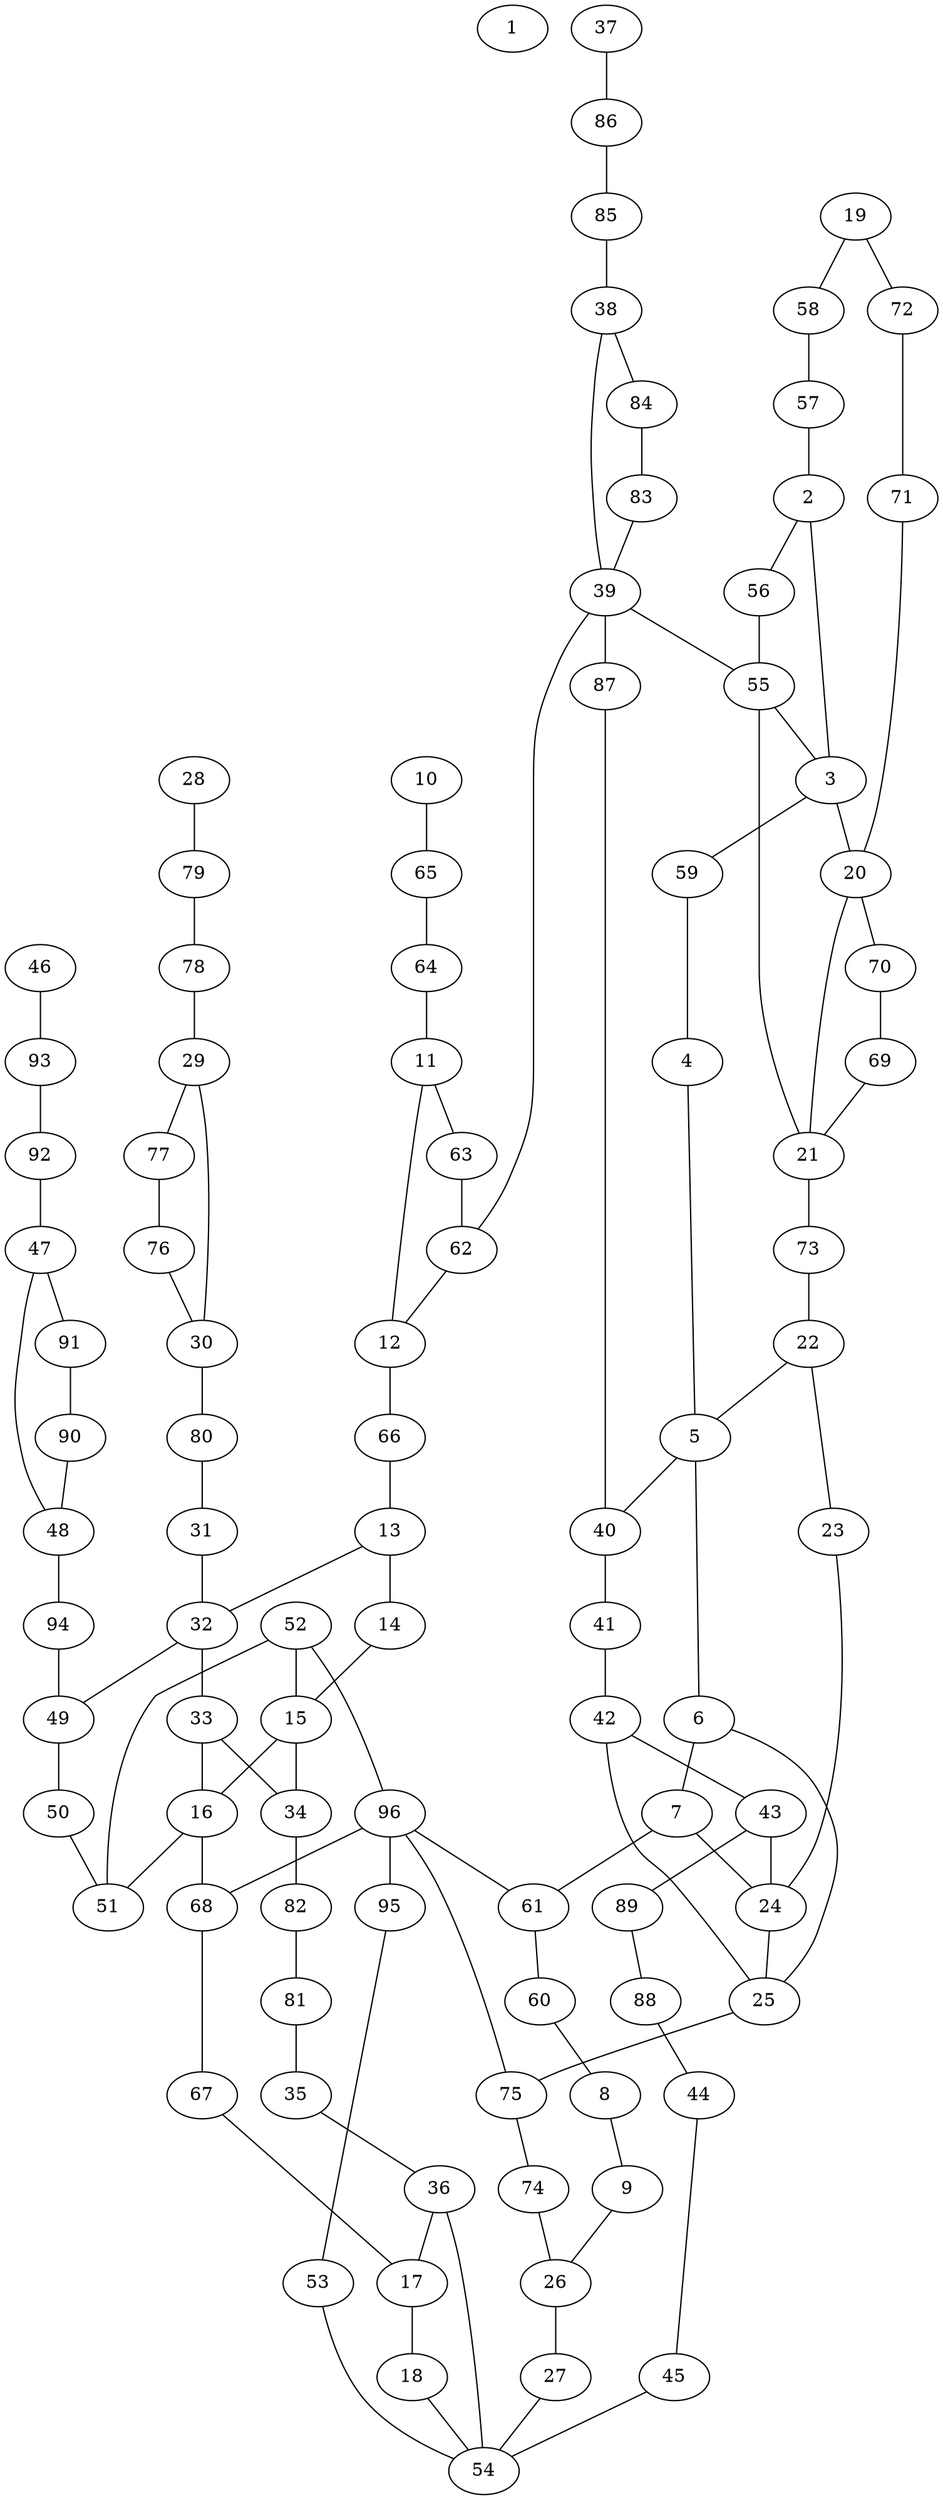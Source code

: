 graph pdb1jdi {
	1	 [aaLength=18,
		sequence=LEDLKRQVLEANLALPKH,
		type=0];
	2	 [aaLength=5,
		sequence=TADDM,
		type=0];
	56	 [aaLength=4,
		sequence=VVVS,
		type=1];
	2 -- 56	 [distance0="0.0",
		frequency=1,
		type0=5];
	3	 [aaLength=12,
		sequence=DTPTHRLLYQAF,
		type=0];
	3 -- 2	 [distance0="25.42903",
		frequency=1,
		type0=2];
	20	 [aaLength=5,
		sequence=TADDM,
		type=0];
	3 -- 20	 [distance0="25.63404",
		frequency=1,
		type0=3];
	59	 [aaLength=4,
		sequence=GIVH,
		type=1];
	3 -- 59	 [distance0="4.0",
		frequency=1,
		type0=4];
	4	 [aaLength=11,
		sequence=SRHATIWAQAG,
		type=0];
	5	 [aaLength=6,
		sequence=GTTHAD,
		type=0];
	4 -- 5	 [distance0="6.0",
		frequency=1,
		type0=4];
	6	 [aaLength=7,
		sequence=TDAEING,
		type=0];
	5 -- 6	 [distance0="12.0",
		frequency=1,
		type0=4];
	40	 [aaLength=11,
		sequence=SRHATIWAQAG,
		type=0];
	5 -- 40	 [distance0="19.1546",
		frequency=1,
		type0=3];
	7	 [aaLength=17,
		sequence=EYEWETGNVIVETFEKQ,
		type=0];
	6 -- 7	 [distance0="11.29688",
		distance1="0.0",
		frequency=2,
		type0=1,
		type1=5];
	25	 [aaLength=17,
		sequence=EYEWETGNVIVETFEKQ,
		type=0];
	6 -- 25	 [distance0="20.59169",
		frequency=1,
		type0=3];
	24	 [aaLength=7,
		sequence=TDAEING,
		type=0];
	7 -- 24	 [distance0="8.530514",
		frequency=1,
		type0=1];
	61	 [aaLength=4,
		sequence=GVLV,
		type=1];
	7 -- 61	 [distance0="8.0",
		frequency=1,
		type0=4];
	8	 [aaLength=26,
		sequence=NAEDAVHNAIVLEEVAYMGIFCRQLA,
		type=0];
	9	 [aaLength=12,
		sequence=QQTLLNKHYLRK,
		type=0];
	8 -- 9	 [distance0="6.0",
		frequency=1,
		type0=4];
	26	 [aaLength=26,
		sequence=NAEDAVHNAIVLEEVAYMGIFCRQLA,
		type=0];
	9 -- 26	 [distance0="36.45052",
		frequency=1,
		type0=3];
	10	 [aaLength=18,
		sequence=LEDLKRQVLEANLALPKH,
		type=0];
	65	 [aaLength=6,
		sequence=NVSAVD,
		type=1];
	10 -- 65	 [distance0="8.0",
		frequency=1,
		type0=4];
	11	 [aaLength=5,
		sequence=TADDM,
		type=0];
	12	 [aaLength=12,
		sequence=DTPTHRLLYQAF,
		type=0];
	11 -- 12	 [distance0="25.38547",
		frequency=1,
		type0=3];
	63	 [aaLength=4,
		sequence=VVVS,
		type=1];
	11 -- 63	 [distance0="0.0",
		frequency=1,
		type0=5];
	66	 [aaLength=4,
		sequence=GIVH,
		type=1];
	12 -- 66	 [distance0="4.0",
		frequency=1,
		type0=4];
	13	 [aaLength=10,
		sequence=SRHATIWAQA,
		type=0];
	14	 [aaLength=6,
		sequence=GTTHAD,
		type=0];
	13 -- 14	 [distance0="7.0",
		frequency=1,
		type0=4];
	32	 [aaLength=6,
		sequence=GTTHAD,
		type=0];
	13 -- 32	 [distance0="20.93868",
		frequency=1,
		type0=3];
	15	 [aaLength=7,
		sequence=TDAEING,
		type=0];
	14 -- 15	 [distance0="12.0",
		frequency=1,
		type0=4];
	16	 [aaLength=17,
		sequence=EYEWETGNVIVETFEKQ,
		type=0];
	15 -- 16	 [distance0="11.2859",
		distance1="0.0",
		frequency=2,
		type0=3,
		type1=5];
	34	 [aaLength=17,
		sequence=EYEWETGNVIVETFEKQ,
		type=0];
	15 -- 34	 [distance0="10.30677",
		frequency=1,
		type0=1];
	51	 [aaLength=7,
		sequence=TDAEING,
		type=0];
	16 -- 51	 [distance0="8.096307",
		frequency=1,
		type0=1];
	68	 [aaLength=4,
		sequence=GVLV,
		type=1];
	16 -- 68	 [distance0="8.0",
		frequency=1,
		type0=4];
	17	 [aaLength=26,
		sequence=NAEDAVHNAIVLEEVAYMGIFCRQLA,
		type=0];
	18	 [aaLength=12,
		sequence=QQTLLNKHYLRK,
		type=0];
	17 -- 18	 [distance0="6.0",
		frequency=1,
		type0=4];
	54	 [aaLength=12,
		sequence=QQTLLNKHYLRK,
		type=0];
	18 -- 54	 [distance0="9.218932",
		frequency=1,
		type0=1];
	19	 [aaLength=18,
		sequence=LEDLKRQVLEANLALPKH,
		type=0];
	58	 [aaLength=6,
		sequence=NVSAVD,
		type=1];
	19 -- 58	 [distance0="40.66965",
		frequency=1,
		type0=3];
	72	 [aaLength=6,
		sequence=NVSAVD,
		type=1];
	19 -- 72	 [distance0="8.0",
		frequency=1,
		type0=4];
	21	 [aaLength=12,
		sequence=DTPTHRLLYQAF,
		type=0];
	20 -- 21	 [distance0="25.45336",
		frequency=1,
		type0=3];
	70	 [aaLength=4,
		sequence=VVVS,
		type=1];
	20 -- 70	 [distance0="0.0",
		frequency=1,
		type0=5];
	55	 [aaLength=3,
		sequence=VVE,
		type=1];
	21 -- 55	 [distance0="22.64868",
		frequency=1,
		type0=3];
	73	 [aaLength=4,
		sequence=GIVH,
		type=1];
	21 -- 73	 [distance0="4.0",
		frequency=1,
		type0=4];
	22	 [aaLength=10,
		sequence=SRHATIWAQA,
		type=0];
	22 -- 5	 [distance0="21.94099",
		frequency=1,
		type0=3];
	23	 [aaLength=6,
		sequence=GTTHAD,
		type=0];
	22 -- 23	 [distance0="7.0",
		frequency=1,
		type0=4];
	23 -- 24	 [distance0="12.0",
		frequency=1,
		type0=4];
	24 -- 25	 [distance0="11.27219",
		distance1="0.0",
		frequency=2,
		type0=2,
		type1=5];
	75	 [aaLength=4,
		sequence=GVLV,
		type=1];
	25 -- 75	 [distance0="8.0",
		frequency=1,
		type0=4];
	27	 [aaLength=12,
		sequence=QQTLLNKHYLRK,
		type=0];
	26 -- 27	 [distance0="6.0",
		frequency=1,
		type0=4];
	27 -- 54	 [distance0="31.90442",
		frequency=1,
		type0=3];
	28	 [aaLength=18,
		sequence=LEDLKRQVLEANLALPKH,
		type=0];
	79	 [aaLength=6,
		sequence=NVSAVD,
		type=1];
	28 -- 79	 [distance0="8.0",
		frequency=1,
		type0=4];
	29	 [aaLength=5,
		sequence=TADDM,
		type=0];
	30	 [aaLength=12,
		sequence=DTPTHRLLYQAF,
		type=0];
	29 -- 30	 [distance0="25.4293",
		frequency=1,
		type0=3];
	77	 [aaLength=4,
		sequence=VVVS,
		type=1];
	29 -- 77	 [distance0="0.0",
		frequency=1,
		type0=5];
	80	 [aaLength=4,
		sequence=GIVH,
		type=1];
	30 -- 80	 [distance0="4.0",
		frequency=1,
		type0=4];
	31	 [aaLength=11,
		sequence=SRHATIWAQAG,
		type=0];
	31 -- 32	 [distance0="6.0",
		frequency=1,
		type0=4];
	33	 [aaLength=7,
		sequence=TDAEING,
		type=0];
	32 -- 33	 [distance0="12.0",
		frequency=1,
		type0=4];
	49	 [aaLength=10,
		sequence=SRHATIWAQA,
		type=0];
	32 -- 49	 [distance0="18.7484",
		frequency=1,
		type0=3];
	33 -- 16	 [distance0="23.75561",
		frequency=1,
		type0=3];
	33 -- 34	 [distance0="11.3074",
		distance1="0.0",
		frequency=2,
		type0=1,
		type1=5];
	82	 [aaLength=4,
		sequence=GVLV,
		type=1];
	34 -- 82	 [distance0="8.0",
		frequency=1,
		type0=4];
	35	 [aaLength=26,
		sequence=NAEDAVHNAIVLEEVAYMGIFCRQLA,
		type=0];
	36	 [aaLength=12,
		sequence=QQTLLNKHYLRK,
		type=0];
	35 -- 36	 [distance0="6.0",
		frequency=1,
		type0=4];
	36 -- 17	 [distance0="36.28897",
		frequency=1,
		type0=3];
	36 -- 54	 [distance0="22.48944",
		frequency=1,
		type0=2];
	37	 [aaLength=18,
		sequence=LEDLKRQVLEANLALPKH,
		type=0];
	86	 [aaLength=6,
		sequence=NVSAVD,
		type=1];
	37 -- 86	 [distance0="8.0",
		frequency=1,
		type0=4];
	38	 [aaLength=5,
		sequence=TADDM,
		type=0];
	39	 [aaLength=12,
		sequence=DTPTHRLLYQAF,
		type=0];
	38 -- 39	 [distance0="25.43969",
		frequency=1,
		type0=3];
	84	 [aaLength=4,
		sequence=VVVS,
		type=1];
	38 -- 84	 [distance0="0.0",
		frequency=1,
		type0=5];
	39 -- 55	 [distance0="25.07102",
		frequency=1,
		type0=2];
	62	 [aaLength=3,
		sequence=VVE,
		type=1];
	39 -- 62	 [distance0="25.07102",
		frequency=1,
		type0=3];
	87	 [aaLength=4,
		sequence=GIVH,
		type=1];
	39 -- 87	 [distance0="4.0",
		frequency=1,
		type0=4];
	41	 [aaLength=6,
		sequence=GTTHAD,
		type=0];
	40 -- 41	 [distance0="6.0",
		frequency=1,
		type0=4];
	42	 [aaLength=7,
		sequence=TDAEING,
		type=0];
	41 -- 42	 [distance0="12.0",
		frequency=1,
		type0=4];
	42 -- 25	 [distance0="11.47839",
		frequency=1,
		type0=2];
	43	 [aaLength=17,
		sequence=EYEWETGNVIVETFEKQ,
		type=0];
	42 -- 43	 [distance0="11.28762",
		distance1="0.0",
		frequency=2,
		type0=1,
		type1=5];
	43 -- 24	 [distance0="25.28388",
		frequency=1,
		type0=3];
	89	 [aaLength=4,
		sequence=GVLV,
		type=1];
	43 -- 89	 [distance0="8.0",
		frequency=1,
		type0=4];
	44	 [aaLength=26,
		sequence=NAEDAVHNAIVLEEVAYMGIFCRQLA,
		type=0];
	45	 [aaLength=12,
		sequence=QQTLLNKHYLRK,
		type=0];
	44 -- 45	 [distance0="6.0",
		frequency=1,
		type0=4];
	45 -- 54	 [distance0="17.85355",
		frequency=1,
		type0=2];
	46	 [aaLength=18,
		sequence=LEDLKRQVLEANLALPKH,
		type=0];
	93	 [aaLength=6,
		sequence=NVSAVD,
		type=1];
	46 -- 93	 [distance0="8.0",
		frequency=1,
		type0=4];
	47	 [aaLength=5,
		sequence=TADDM,
		type=0];
	48	 [aaLength=12,
		sequence=DTPTHRLLYQAF,
		type=0];
	47 -- 48	 [distance0="25.51334",
		frequency=1,
		type0=3];
	91	 [aaLength=4,
		sequence=VVVS,
		type=1];
	47 -- 91	 [distance0="0.0",
		frequency=1,
		type0=5];
	94	 [aaLength=4,
		sequence=GIVH,
		type=1];
	48 -- 94	 [distance0="4.0",
		frequency=1,
		type0=4];
	50	 [aaLength=6,
		sequence=GTTHAD,
		type=0];
	49 -- 50	 [distance0="7.0",
		frequency=1,
		type0=4];
	50 -- 51	 [distance0="12.0",
		frequency=1,
		type0=4];
	52	 [aaLength=17,
		sequence=EYEWETGNVIVETFEKQ,
		type=0];
	52 -- 15	 [distance0="19.45922",
		frequency=1,
		type0=3];
	52 -- 51	 [distance0="11.2848",
		frequency=1,
		type0=2];
	96	 [aaLength=4,
		sequence=GVLV,
		type=1];
	52 -- 96	 [distance0="8.0",
		frequency=1,
		type0=4];
	53	 [aaLength=26,
		sequence=NAEDAVHNAIVLEEVAYMGIFCRQLA,
		type=0];
	53 -- 54	 [distance0="6.0",
		frequency=1,
		type0=4];
	55 -- 3	 [distance0="7.0",
		frequency=1,
		type0=4];
	56 -- 55	 [distance0="5.0",
		frequency=1,
		type0=4];
	57	 [aaLength=4,
		sequence=VFVI,
		type=1];
	57 -- 2	 [distance0="10.0",
		frequency=1,
		type0=4];
	58 -- 57	 [distance0="4.0",
		frequency=1,
		type0=4];
	59 -- 4	 [distance0="2.0",
		frequency=1,
		type0=4];
	60	 [aaLength=6,
		sequence=GPFAWG,
		type=1];
	60 -- 8	 [distance0="1.0",
		frequency=1,
		type0=4];
	61 -- 60	 [distance0="3.0",
		frequency=1,
		type0=4];
	62 -- 12	 [distance0="7.0",
		frequency=1,
		type0=4];
	63 -- 62	 [distance0="5.0",
		frequency=1,
		type0=4];
	64	 [aaLength=4,
		sequence=VFVI,
		type=1];
	64 -- 11	 [distance0="10.0",
		frequency=1,
		type0=4];
	65 -- 64	 [distance0="4.0",
		frequency=1,
		type0=4];
	66 -- 13	 [distance0="2.0",
		frequency=1,
		type0=4];
	67	 [aaLength=6,
		sequence=GPFAWG,
		type=1];
	67 -- 17	 [distance0="1.0",
		frequency=1,
		type0=4];
	68 -- 67	 [distance0="3.0",
		frequency=1,
		type0=4];
	69	 [aaLength=3,
		sequence=VVE,
		type=1];
	69 -- 21	 [distance0="7.0",
		frequency=1,
		type0=4];
	70 -- 69	 [distance0="5.0",
		frequency=1,
		type0=4];
	71	 [aaLength=4,
		sequence=VFVI,
		type=1];
	71 -- 20	 [distance0="10.0",
		frequency=1,
		type0=4];
	72 -- 71	 [distance0="4.0",
		frequency=1,
		type0=4];
	73 -- 22	 [distance0="2.0",
		frequency=1,
		type0=4];
	74	 [aaLength=6,
		sequence=GPFAWG,
		type=1];
	74 -- 26	 [distance0="1.0",
		frequency=1,
		type0=4];
	75 -- 74	 [distance0="3.0",
		frequency=1,
		type0=4];
	76	 [aaLength=3,
		sequence=VVE,
		type=1];
	76 -- 30	 [distance0="7.0",
		frequency=1,
		type0=4];
	77 -- 76	 [distance0="5.0",
		frequency=1,
		type0=4];
	78	 [aaLength=4,
		sequence=VFVI,
		type=1];
	78 -- 29	 [distance0="10.0",
		frequency=1,
		type0=4];
	79 -- 78	 [distance0="4.0",
		frequency=1,
		type0=4];
	80 -- 31	 [distance0="2.0",
		frequency=1,
		type0=4];
	81	 [aaLength=6,
		sequence=GPFAWG,
		type=1];
	81 -- 35	 [distance0="1.0",
		frequency=1,
		type0=4];
	82 -- 81	 [distance0="3.0",
		frequency=1,
		type0=4];
	83	 [aaLength=3,
		sequence=VVE,
		type=1];
	83 -- 39	 [distance0="7.0",
		frequency=1,
		type0=4];
	84 -- 83	 [distance0="5.0",
		frequency=1,
		type0=4];
	85	 [aaLength=4,
		sequence=VFVI,
		type=1];
	85 -- 38	 [distance0="10.0",
		frequency=1,
		type0=4];
	86 -- 85	 [distance0="4.0",
		frequency=1,
		type0=4];
	87 -- 40	 [distance0="2.0",
		frequency=1,
		type0=4];
	88	 [aaLength=6,
		sequence=GPFAWG,
		type=1];
	88 -- 44	 [distance0="1.0",
		frequency=1,
		type0=4];
	89 -- 88	 [distance0="3.0",
		frequency=1,
		type0=4];
	90	 [aaLength=3,
		sequence=VVE,
		type=1];
	90 -- 48	 [distance0="7.0",
		frequency=1,
		type0=4];
	91 -- 90	 [distance0="5.0",
		frequency=1,
		type0=4];
	92	 [aaLength=4,
		sequence=VFVI,
		type=1];
	92 -- 47	 [distance0="10.0",
		frequency=1,
		type0=4];
	93 -- 92	 [distance0="4.0",
		frequency=1,
		type0=4];
	94 -- 49	 [distance0="2.0",
		frequency=1,
		type0=4];
	95	 [aaLength=6,
		sequence=GPFAWG,
		type=1];
	95 -- 53	 [distance0="1.0",
		frequency=1,
		type0=4];
	96 -- 61	 [distance0="0.0",
		frequency=1,
		type0=1];
	96 -- 68	 [distance0="0.0",
		frequency=1,
		type0=2];
	96 -- 75	 [distance0="0.0",
		frequency=1,
		type0=3];
	96 -- 95	 [distance0="3.0",
		frequency=1,
		type0=4];
}
